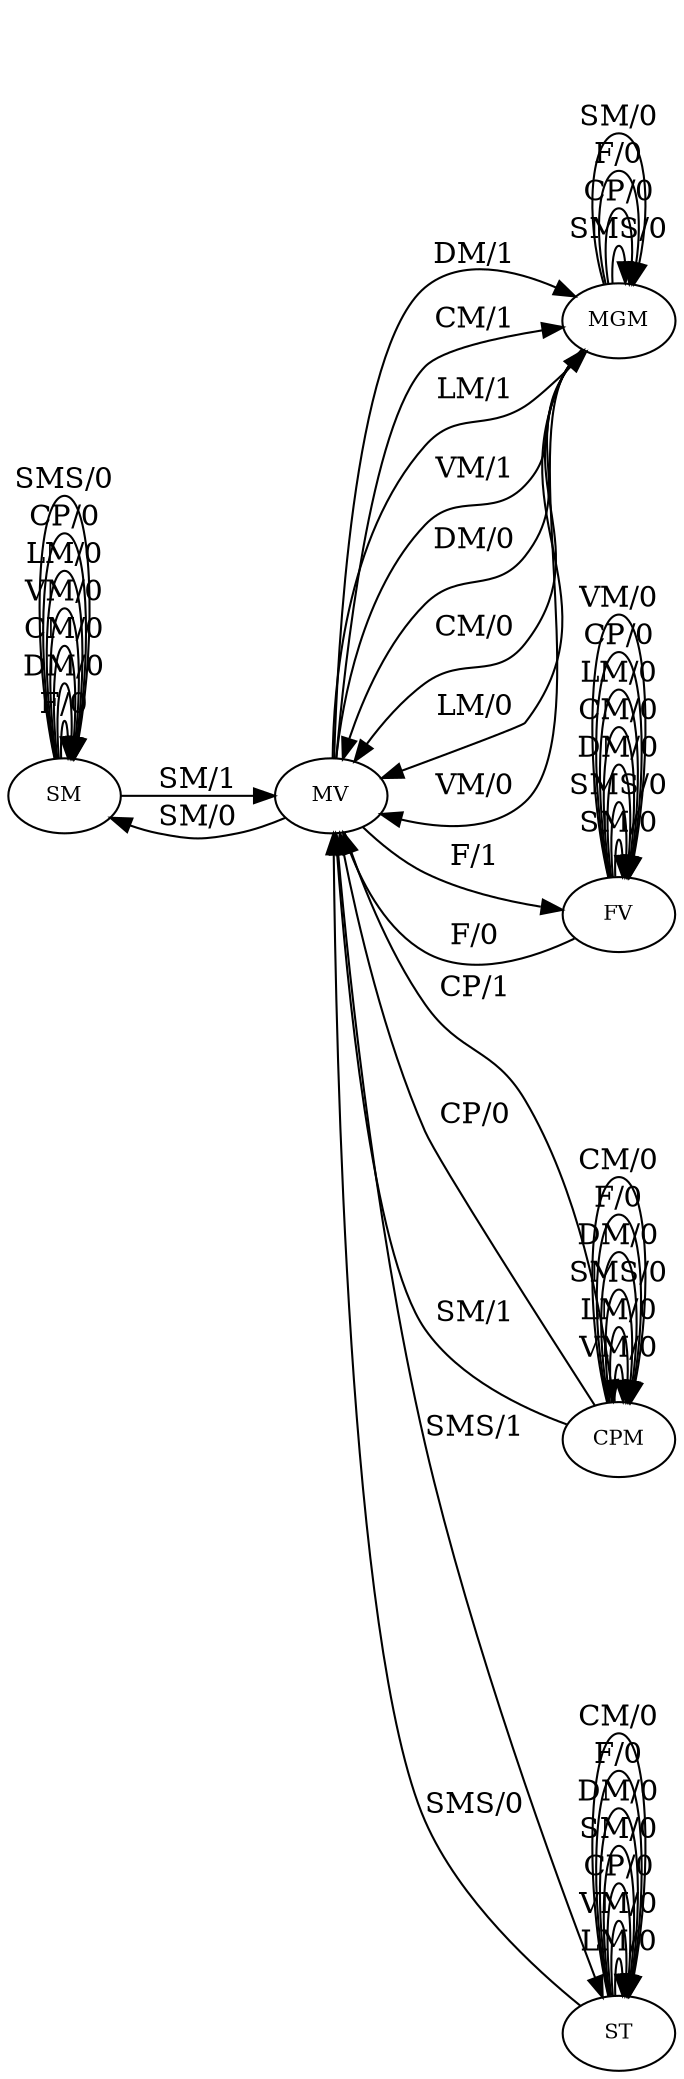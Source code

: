 digraph MefGraph{
	node [fontsize="10"]

                  	rankdir=LR
	0 [label="SM"]
	1 [label="MV"]
	2 [label="MGM"]
	3 [label="FV"]
	4 [label="CPM"]
	5 [label="ST"]

	5 -> 5 [label="LM/0"]
	4 -> 4 [label="VM/0"]
	4 -> 4 [label="LM/0"]
	3 -> 3 [label="SM/0"]
	1 -> 2 [label="DM/1"]
	5 -> 5 [label="VM/0"]
	4 -> 1 [label="CP/0"]
	3 -> 3 [label="SMS/0"]
	2 -> 1 [label="DM/0"]
	0 -> 0 [label="F/0"]
	5 -> 5 [label="CP/0"]
	2 -> 1 [label="CM/0"]
	1 -> 2 [label="CM/1"]
	4 -> 1 [label="SM/1"]
	1 -> 2 [label="LM/1"]
	0 -> 0 [label="DM/0"]
	5 -> 5 [label="SM/0"]
	3 -> 3 [label="DM/0"]
	2 -> 2 [label="SMS/0"]
	2 -> 1 [label="LM/0"]
	1 -> 2 [label="VM/1"]
	0 -> 0 [label="CM/0"]
	3 -> 1 [label="F/0"]
	3 -> 3 [label="CM/0"]
	2 -> 2 [label="CP/0"]
	2 -> 1 [label="VM/0"]
	1 -> 4 [label="CP/1"]
	1 -> 3 [label="F/1"]
	2 -> 2 [label="F/0"]
	0 -> 0 [label="VM/0"]
	0 -> 0 [label="LM/0"]
	3 -> 3 [label="LM/0"]
	1 -> 5 [label="SMS/1"]
	1 -> 0 [label="SM/0"]
	0 -> 0 [label="CP/0"]
	4 -> 4 [label="SMS/0"]
	4 -> 4 [label="DM/0"]
	3 -> 3 [label="CP/0"]
	3 -> 3 [label="VM/0"]
	2 -> 2 [label="SM/0"]
	5 -> 1 [label="SMS/0"]
	5 -> 5 [label="DM/0"]
	4 -> 4 [label="F/0"]
	4 -> 4 [label="CM/0"]
	0 -> 0 [label="SMS/0"]
	0 -> 1 [label="SM/1"]
	5 -> 5 [label="F/0"]
	5 -> 5 [label="CM/0"]
}
